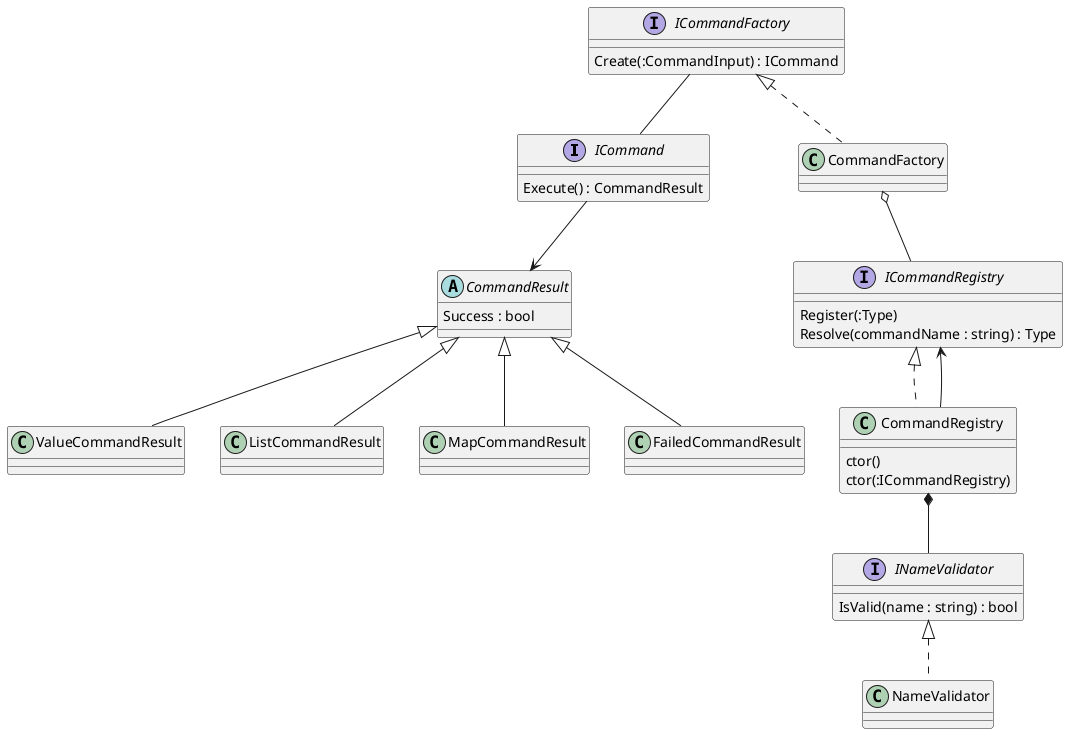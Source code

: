 @startuml class

interface ICommand {
    Execute() : CommandResult
}

abstract class CommandResult {
    Success : bool
}

class ValueCommandResult
CommandResult <|-- ValueCommandResult

class ListCommandResult
CommandResult <|-- ListCommandResult

class MapCommandResult
CommandResult <|-- MapCommandResult

class FailedCommandResult
CommandResult <|-- FailedCommandResult

ICommand --> CommandResult

interface ICommandFactory {
    Create(:CommandInput) : ICommand
}

interface ICommandRegistry {
    Register(:Type)
    Resolve(commandName : string) : Type
}

ICommandFactory -- ICommand

class CommandRegistry implements ICommandRegistry {
    ctor()
    ctor(:ICommandRegistry)
}
CommandRegistry --> ICommandRegistry

class CommandFactory implements ICommandFactory
CommandFactory o-- ICommandRegistry

interface INameValidator {
    IsValid(name : string) : bool
}

class NameValidator implements INameValidator

CommandRegistry *-- INameValidator

@enduml